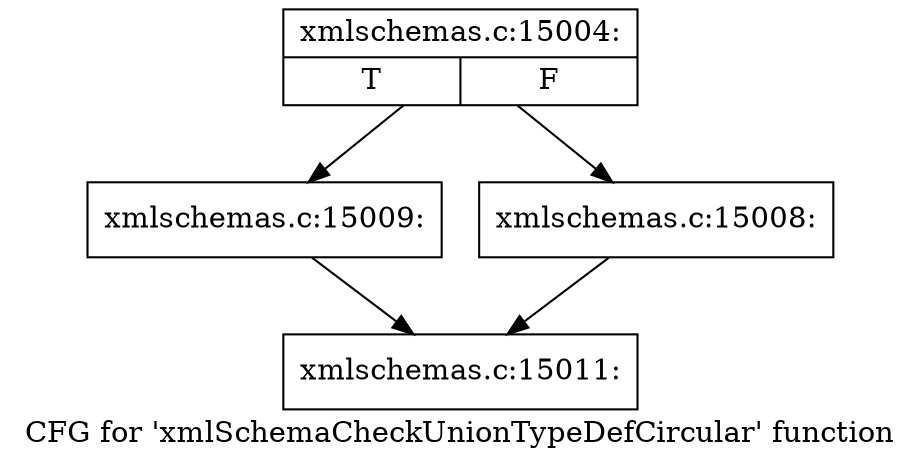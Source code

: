 digraph "CFG for 'xmlSchemaCheckUnionTypeDefCircular' function" {
	label="CFG for 'xmlSchemaCheckUnionTypeDefCircular' function";

	Node0x5123fe0 [shape=record,label="{xmlschemas.c:15004:|{<s0>T|<s1>F}}"];
	Node0x5123fe0 -> Node0x51243b0;
	Node0x5123fe0 -> Node0x5124360;
	Node0x5124360 [shape=record,label="{xmlschemas.c:15008:}"];
	Node0x5124360 -> Node0x512bc90;
	Node0x51243b0 [shape=record,label="{xmlschemas.c:15009:}"];
	Node0x51243b0 -> Node0x512bc90;
	Node0x512bc90 [shape=record,label="{xmlschemas.c:15011:}"];
}
